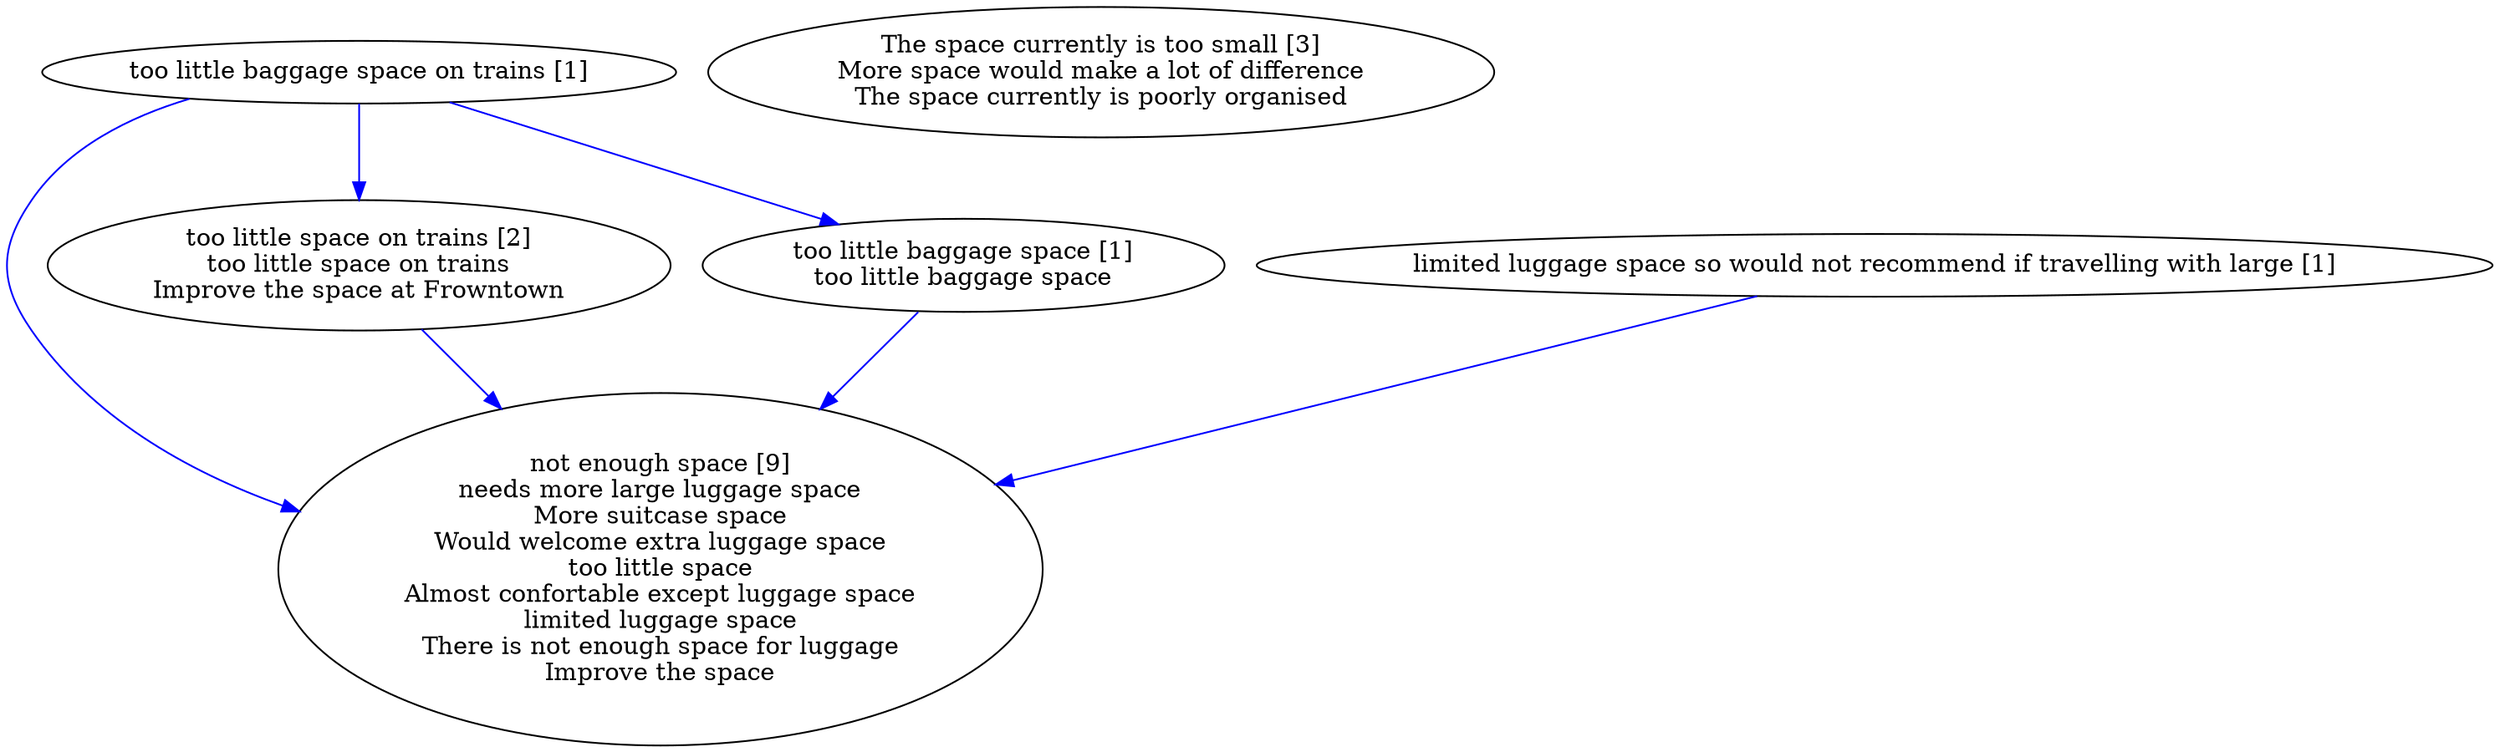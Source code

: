 digraph collapsedGraph {
"not enough space [9]\nneeds more large luggage space\nMore suitcase space\nWould welcome extra luggage space\ntoo little space\nAlmost confortable except luggage space\nlimited luggage space\nThere is not enough space for luggage\nImprove the space""The space currently is too small [3]\nMore space would make a lot of difference\nThe space currently is poorly organised""too little space on trains [2]\ntoo little space on trains\nImprove the space at Frowntown""limited luggage space so would not recommend if travelling with large [1]""too little baggage space on trains [1]""too little baggage space [1]\ntoo little baggage space""limited luggage space so would not recommend if travelling with large [1]" -> "not enough space [9]\nneeds more large luggage space\nMore suitcase space\nWould welcome extra luggage space\ntoo little space\nAlmost confortable except luggage space\nlimited luggage space\nThere is not enough space for luggage\nImprove the space" [color=blue]
"too little baggage space on trains [1]" -> "too little baggage space [1]\ntoo little baggage space" [color=blue]
"too little baggage space on trains [1]" -> "too little space on trains [2]\ntoo little space on trains\nImprove the space at Frowntown" [color=blue]
"too little baggage space on trains [1]" -> "not enough space [9]\nneeds more large luggage space\nMore suitcase space\nWould welcome extra luggage space\ntoo little space\nAlmost confortable except luggage space\nlimited luggage space\nThere is not enough space for luggage\nImprove the space" [color=blue]
"too little baggage space [1]\ntoo little baggage space" -> "not enough space [9]\nneeds more large luggage space\nMore suitcase space\nWould welcome extra luggage space\ntoo little space\nAlmost confortable except luggage space\nlimited luggage space\nThere is not enough space for luggage\nImprove the space" [color=blue]
"too little space on trains [2]\ntoo little space on trains\nImprove the space at Frowntown" -> "not enough space [9]\nneeds more large luggage space\nMore suitcase space\nWould welcome extra luggage space\ntoo little space\nAlmost confortable except luggage space\nlimited luggage space\nThere is not enough space for luggage\nImprove the space" [color=blue]
}